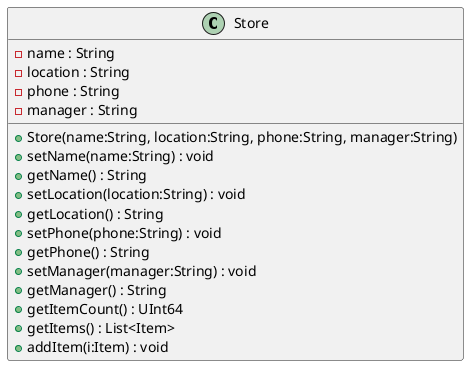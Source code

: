 @startuml
class Store {
    - name : String
    - location : String
    - phone : String
    - manager : String
    + Store(name:String, location:String, phone:String, manager:String)
    + setName(name:String) : void
    + getName() : String
    + setLocation(location:String) : void
    + getLocation() : String
    + setPhone(phone:String) : void
    + getPhone() : String
    + setManager(manager:String) : void
    + getManager() : String
    + getItemCount() : UInt64
    + getItems() : List<Item>
    + addItem(i:Item) : void
}
@enduml
